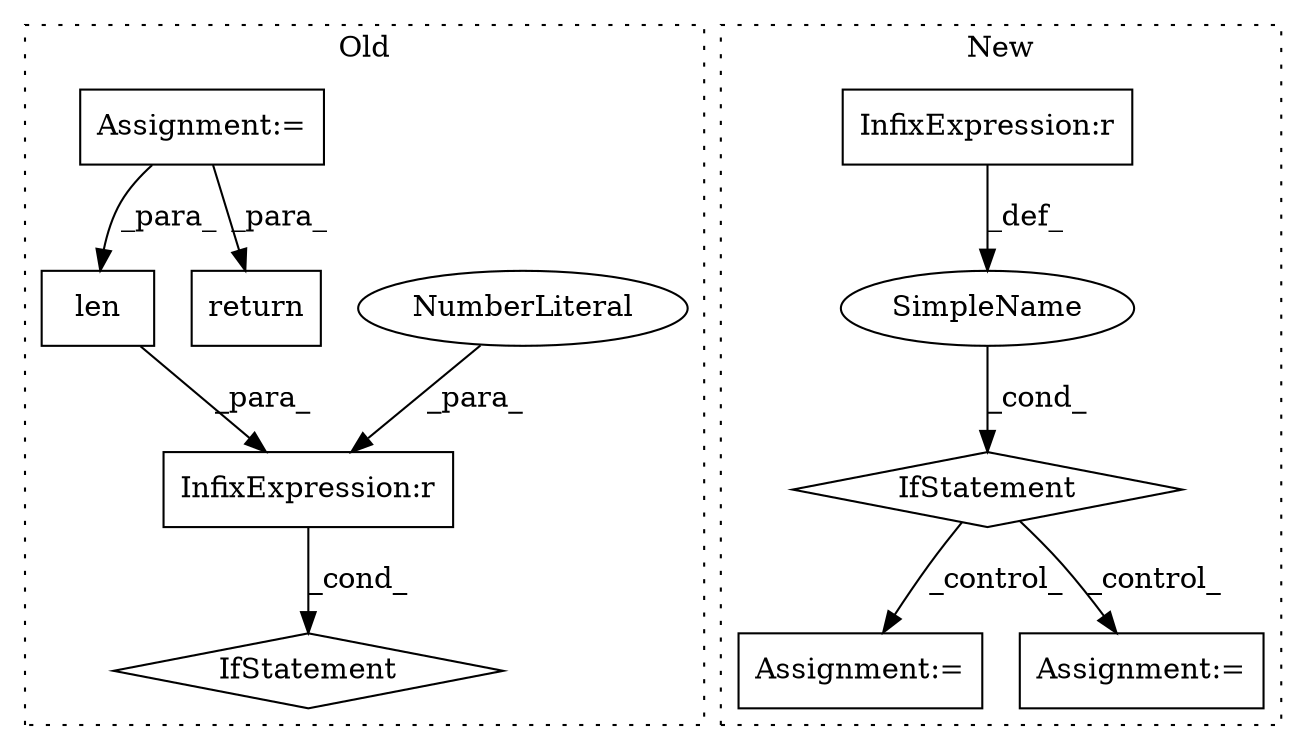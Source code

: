 digraph G {
subgraph cluster0 {
1 [label="len" a="32" s="11870,11881" l="4,1" shape="box"];
7 [label="IfStatement" a="25" s="11887" l="3" shape="diamond"];
8 [label="InfixExpression:r" a="27" s="11882" l="3" shape="box"];
9 [label="NumberLiteral" a="34" s="11885" l="1" shape="ellipse"];
10 [label="Assignment:=" a="7" s="11673" l="1" shape="box"];
11 [label="return" a="41" s="11861" l="7" shape="box"];
label = "Old";
style="dotted";
}
subgraph cluster1 {
2 [label="IfStatement" a="25" s="15164,15204" l="4,2" shape="diamond"];
3 [label="Assignment:=" a="7" s="15273" l="2" shape="box"];
4 [label="SimpleName" a="42" s="" l="" shape="ellipse"];
5 [label="Assignment:=" a="7" s="15359" l="1" shape="box"];
6 [label="InfixExpression:r" a="27" s="15188" l="4" shape="box"];
label = "New";
style="dotted";
}
1 -> 8 [label="_para_"];
2 -> 5 [label="_control_"];
2 -> 3 [label="_control_"];
4 -> 2 [label="_cond_"];
6 -> 4 [label="_def_"];
8 -> 7 [label="_cond_"];
9 -> 8 [label="_para_"];
10 -> 11 [label="_para_"];
10 -> 1 [label="_para_"];
}